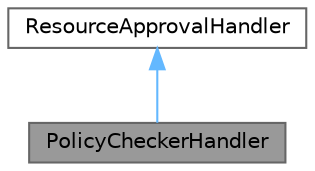 digraph "PolicyCheckerHandler"
{
 // LATEX_PDF_SIZE
  bgcolor="transparent";
  edge [fontname=Helvetica,fontsize=10,labelfontname=Helvetica,labelfontsize=10];
  node [fontname=Helvetica,fontsize=10,shape=box,height=0.2,width=0.4];
  Node1 [id="Node000001",label="PolicyCheckerHandler",height=0.2,width=0.4,color="gray40", fillcolor="grey60", style="filled", fontcolor="black",tooltip="Handles policy enforcement checks for resource approval requests."];
  Node2 -> Node1 [id="edge1_Node000001_Node000002",dir="back",color="steelblue1",style="solid",tooltip=" "];
  Node2 [id="Node000002",label="ResourceApprovalHandler",height=0.2,width=0.4,color="gray40", fillcolor="white", style="filled",URL="$classResourceApprovalHandler.html",tooltip="Base class for handling resource approval requests."];
}
